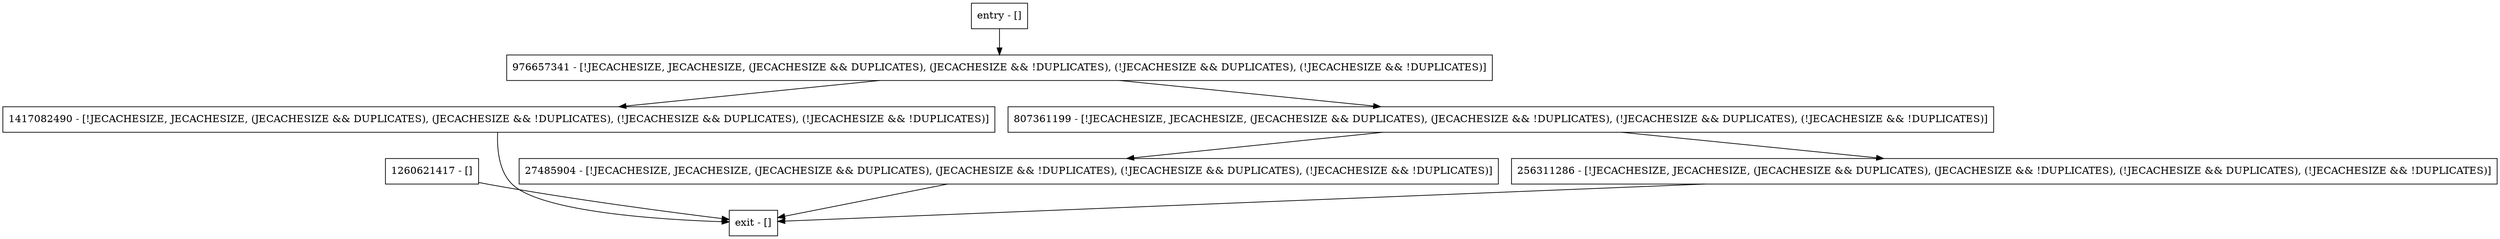 digraph putInternal {
node [shape=record];
1417082490 [label="1417082490 - [!JECACHESIZE, JECACHESIZE, (JECACHESIZE && DUPLICATES), (JECACHESIZE && !DUPLICATES), (!JECACHESIZE && DUPLICATES), (!JECACHESIZE && !DUPLICATES)]"];
entry [label="entry - []"];
exit [label="exit - []"];
1260621417 [label="1260621417 - []"];
976657341 [label="976657341 - [!JECACHESIZE, JECACHESIZE, (JECACHESIZE && DUPLICATES), (JECACHESIZE && !DUPLICATES), (!JECACHESIZE && DUPLICATES), (!JECACHESIZE && !DUPLICATES)]"];
27485904 [label="27485904 - [!JECACHESIZE, JECACHESIZE, (JECACHESIZE && DUPLICATES), (JECACHESIZE && !DUPLICATES), (!JECACHESIZE && DUPLICATES), (!JECACHESIZE && !DUPLICATES)]"];
807361199 [label="807361199 - [!JECACHESIZE, JECACHESIZE, (JECACHESIZE && DUPLICATES), (JECACHESIZE && !DUPLICATES), (!JECACHESIZE && DUPLICATES), (!JECACHESIZE && !DUPLICATES)]"];
256311286 [label="256311286 - [!JECACHESIZE, JECACHESIZE, (JECACHESIZE && DUPLICATES), (JECACHESIZE && !DUPLICATES), (!JECACHESIZE && DUPLICATES), (!JECACHESIZE && !DUPLICATES)]"];
entry;
exit;
1417082490 -> exit;
entry -> 976657341;
1260621417 -> exit;
976657341 -> 1417082490;
976657341 -> 807361199;
27485904 -> exit;
807361199 -> 27485904;
807361199 -> 256311286;
256311286 -> exit;
}
